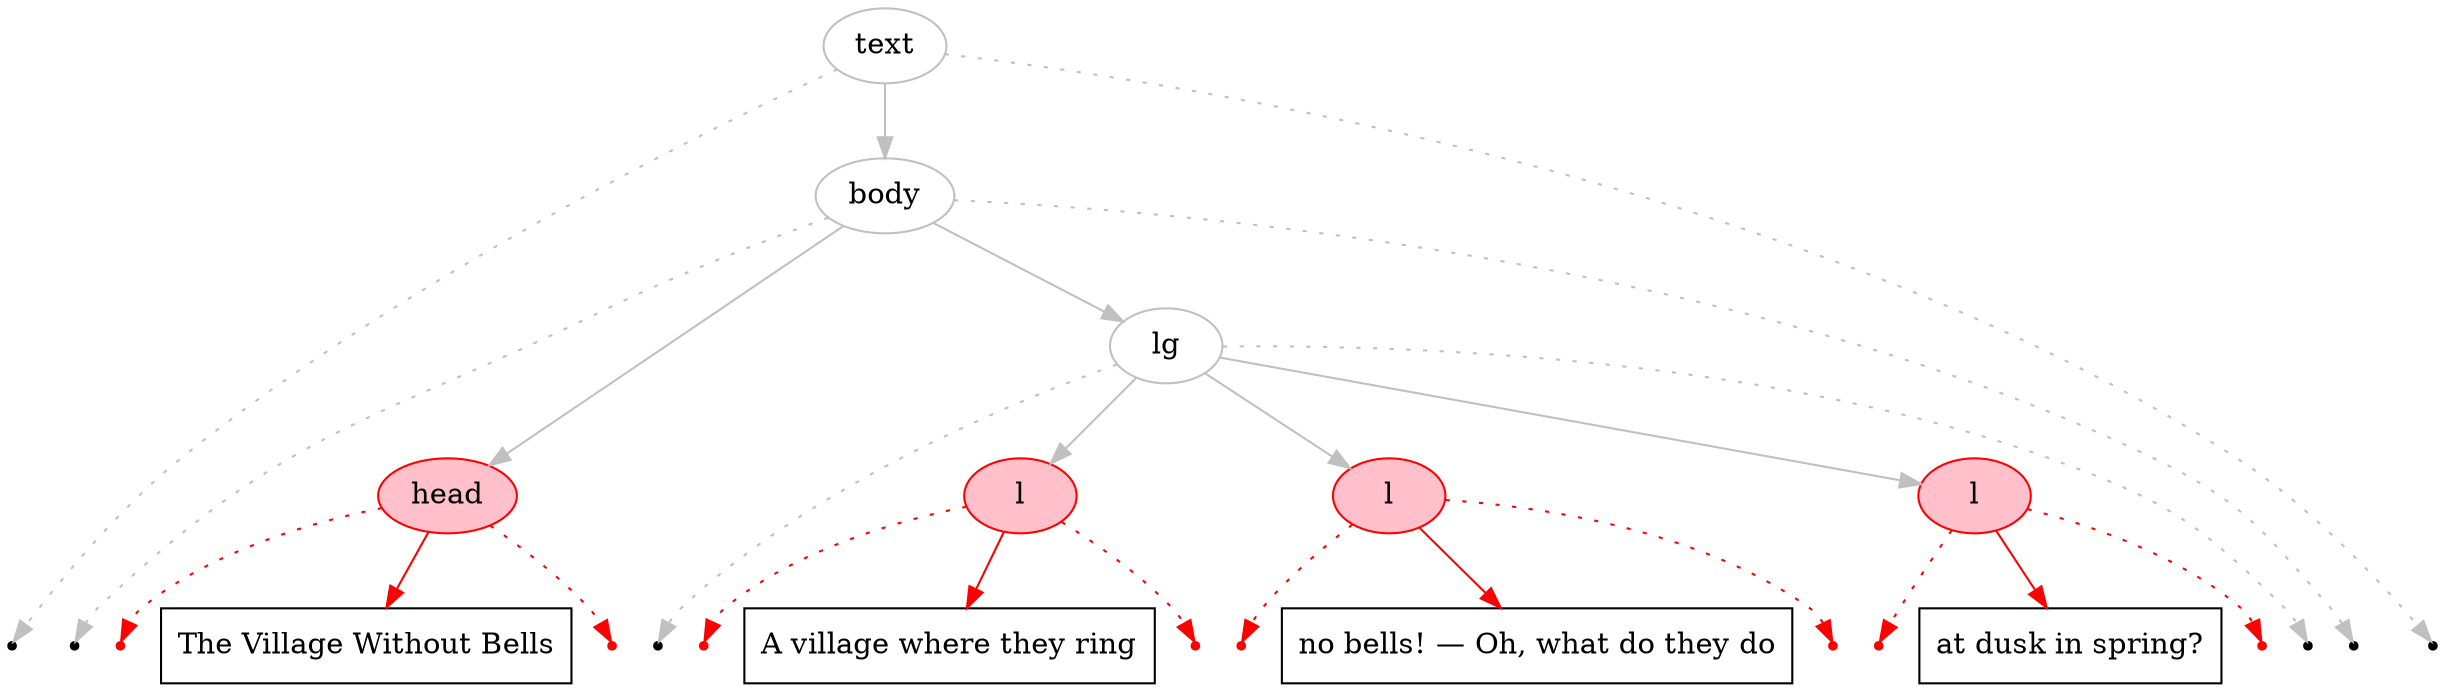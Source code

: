 digraph { 
  node [ordering=out]; 
  subgraph { 
    rank=same; 
start_text_10 [label="text\nstart", shape=point, color=black];
end_text_10 [label="text\nend", shape=point, color=black];
start_body_10 [label="body\nstart", shape=point, color=black];
end_body_10 [label="body\nend", shape=point, color=black];
start_head_10 [label="head\nstart", shape=point, color=red];
end_head_10 [label="head\nend", shape=point, color=red];
pcd7 [shape=box, label="The Village Without Bells"];
start_lg_11 [label="lg\nstart", shape=point, color=black];
end_lg_11 [label="lg\nend", shape=point, color=black];
start_l_11 [label="l\nstart", shape=point, color=red];
end_l_11 [label="l\nend", shape=point, color=red];
pcd8 [shape=box, label="A village where they ring"];
start_l_12 [label="l\nstart", shape=point, color=red];
end_l_12 [label="l\nend", shape=point, color=red];
pcd9 [shape=box, label="no bells! — Oh, what do they do"];
start_l_13 [label="l\nstart", shape=point, color=red];
end_l_13 [label="l\nend", shape=point, color=red];
pcd10 [shape=box, label="at dusk in spring?"];
  } 

text_10 [label=text, color=gray, shape=oval]; 
body_10 [label=body, color=gray, shape=oval]; 
head_10 [label=head, color=red, shape=oval, style=filled, fillcolor=pink]; 
lg_11 [label=lg, color=gray, shape=oval]; 
l_11 [label=l, color=red, shape=oval, style=filled, fillcolor=pink]; 
l_12 [label=l, color=red, shape=oval, style=filled, fillcolor=pink]; 
l_13 [label=l, color=red, shape=oval, style=filled, fillcolor=pink]; 

text_10 -> start_text_10 [color=gray, style=dotted];
text_10 -> body_10 [color=gray];
text_10 -> end_text_10 [color=gray, style=dotted];
body_10 -> start_body_10 [color=gray, style=dotted];
body_10 -> head_10 [color=gray];
body_10 -> lg_11 [color=gray];
body_10 -> end_body_10 [color=gray, style=dotted];
head_10 -> start_head_10 [color=red, style=dotted];
head_10 -> pcd7 [color=red];
head_10 -> end_head_10 [color=red, style=dotted];
lg_11 -> start_lg_11 [color=gray, style=dotted];
lg_11 -> l_11 [color=gray];
lg_11 -> l_12 [color=gray];
lg_11 -> l_13 [color=gray];
lg_11 -> end_lg_11 [color=gray, style=dotted];
l_11 -> start_l_11 [color=red, style=dotted];
l_11 -> pcd8 [color=red];
l_11 -> end_l_11 [color=red, style=dotted];
l_12 -> start_l_12 [color=red, style=dotted];
l_12 -> pcd9 [color=red];
l_12 -> end_l_12 [color=red, style=dotted];
l_13 -> start_l_13 [color=red, style=dotted];
l_13 -> pcd10 [color=red];
l_13 -> end_l_13 [color=red, style=dotted];
}
